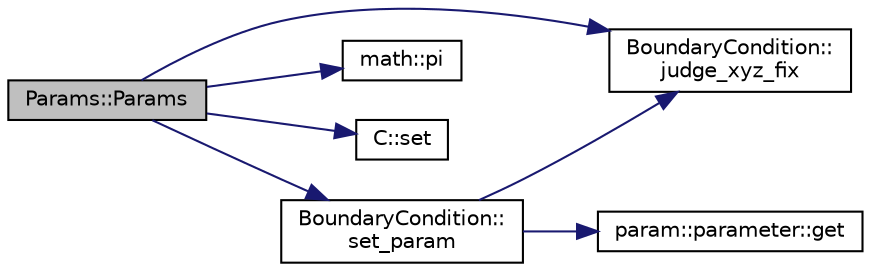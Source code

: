 digraph "Params::Params"
{
 // LATEX_PDF_SIZE
  edge [fontname="Helvetica",fontsize="10",labelfontname="Helvetica",labelfontsize="10"];
  node [fontname="Helvetica",fontsize="10",shape=record];
  rankdir="LR";
  Node1 [label="Params::Params",height=0.2,width=0.4,color="black", fillcolor="grey75", style="filled", fontcolor="black",tooltip=" "];
  Node1 -> Node2 [color="midnightblue",fontsize="10",style="solid",fontname="Helvetica"];
  Node2 [label="BoundaryCondition::\ljudge_xyz_fix",height=0.2,width=0.4,color="black", fillcolor="white", style="filled",URL="$structBoundaryCondition.html#ae3f277b8029f3fb15b8f0151f291d308",tooltip=" "];
  Node1 -> Node3 [color="midnightblue",fontsize="10",style="solid",fontname="Helvetica"];
  Node3 [label="math::pi",height=0.2,width=0.4,color="black", fillcolor="white", style="filled",URL="$namespacemath.html#adeae9e6c6f768a920a1fde06087749f3",tooltip="円周率 π"];
  Node1 -> Node4 [color="midnightblue",fontsize="10",style="solid",fontname="Helvetica"];
  Node4 [label="C::set",height=0.2,width=0.4,color="black", fillcolor="white", style="filled",URL="$classC.html#ab06a12407c809da7ce929528e36a63f1",tooltip=" "];
  Node1 -> Node5 [color="midnightblue",fontsize="10",style="solid",fontname="Helvetica"];
  Node5 [label="BoundaryCondition::\lset_param",height=0.2,width=0.4,color="black", fillcolor="white", style="filled",URL="$structBoundaryCondition.html#a9c7bcdf5b16fc6546759321cc9e1b292",tooltip=" "];
  Node5 -> Node6 [color="midnightblue",fontsize="10",style="solid",fontname="Helvetica"];
  Node6 [label="param::parameter::get",height=0.2,width=0.4,color="black", fillcolor="white", style="filled",URL="$classparam_1_1parameter.html#a6dc9159a9e793a34002eadcbe29af9f8",tooltip=" "];
  Node5 -> Node2 [color="midnightblue",fontsize="10",style="solid",fontname="Helvetica"];
}
